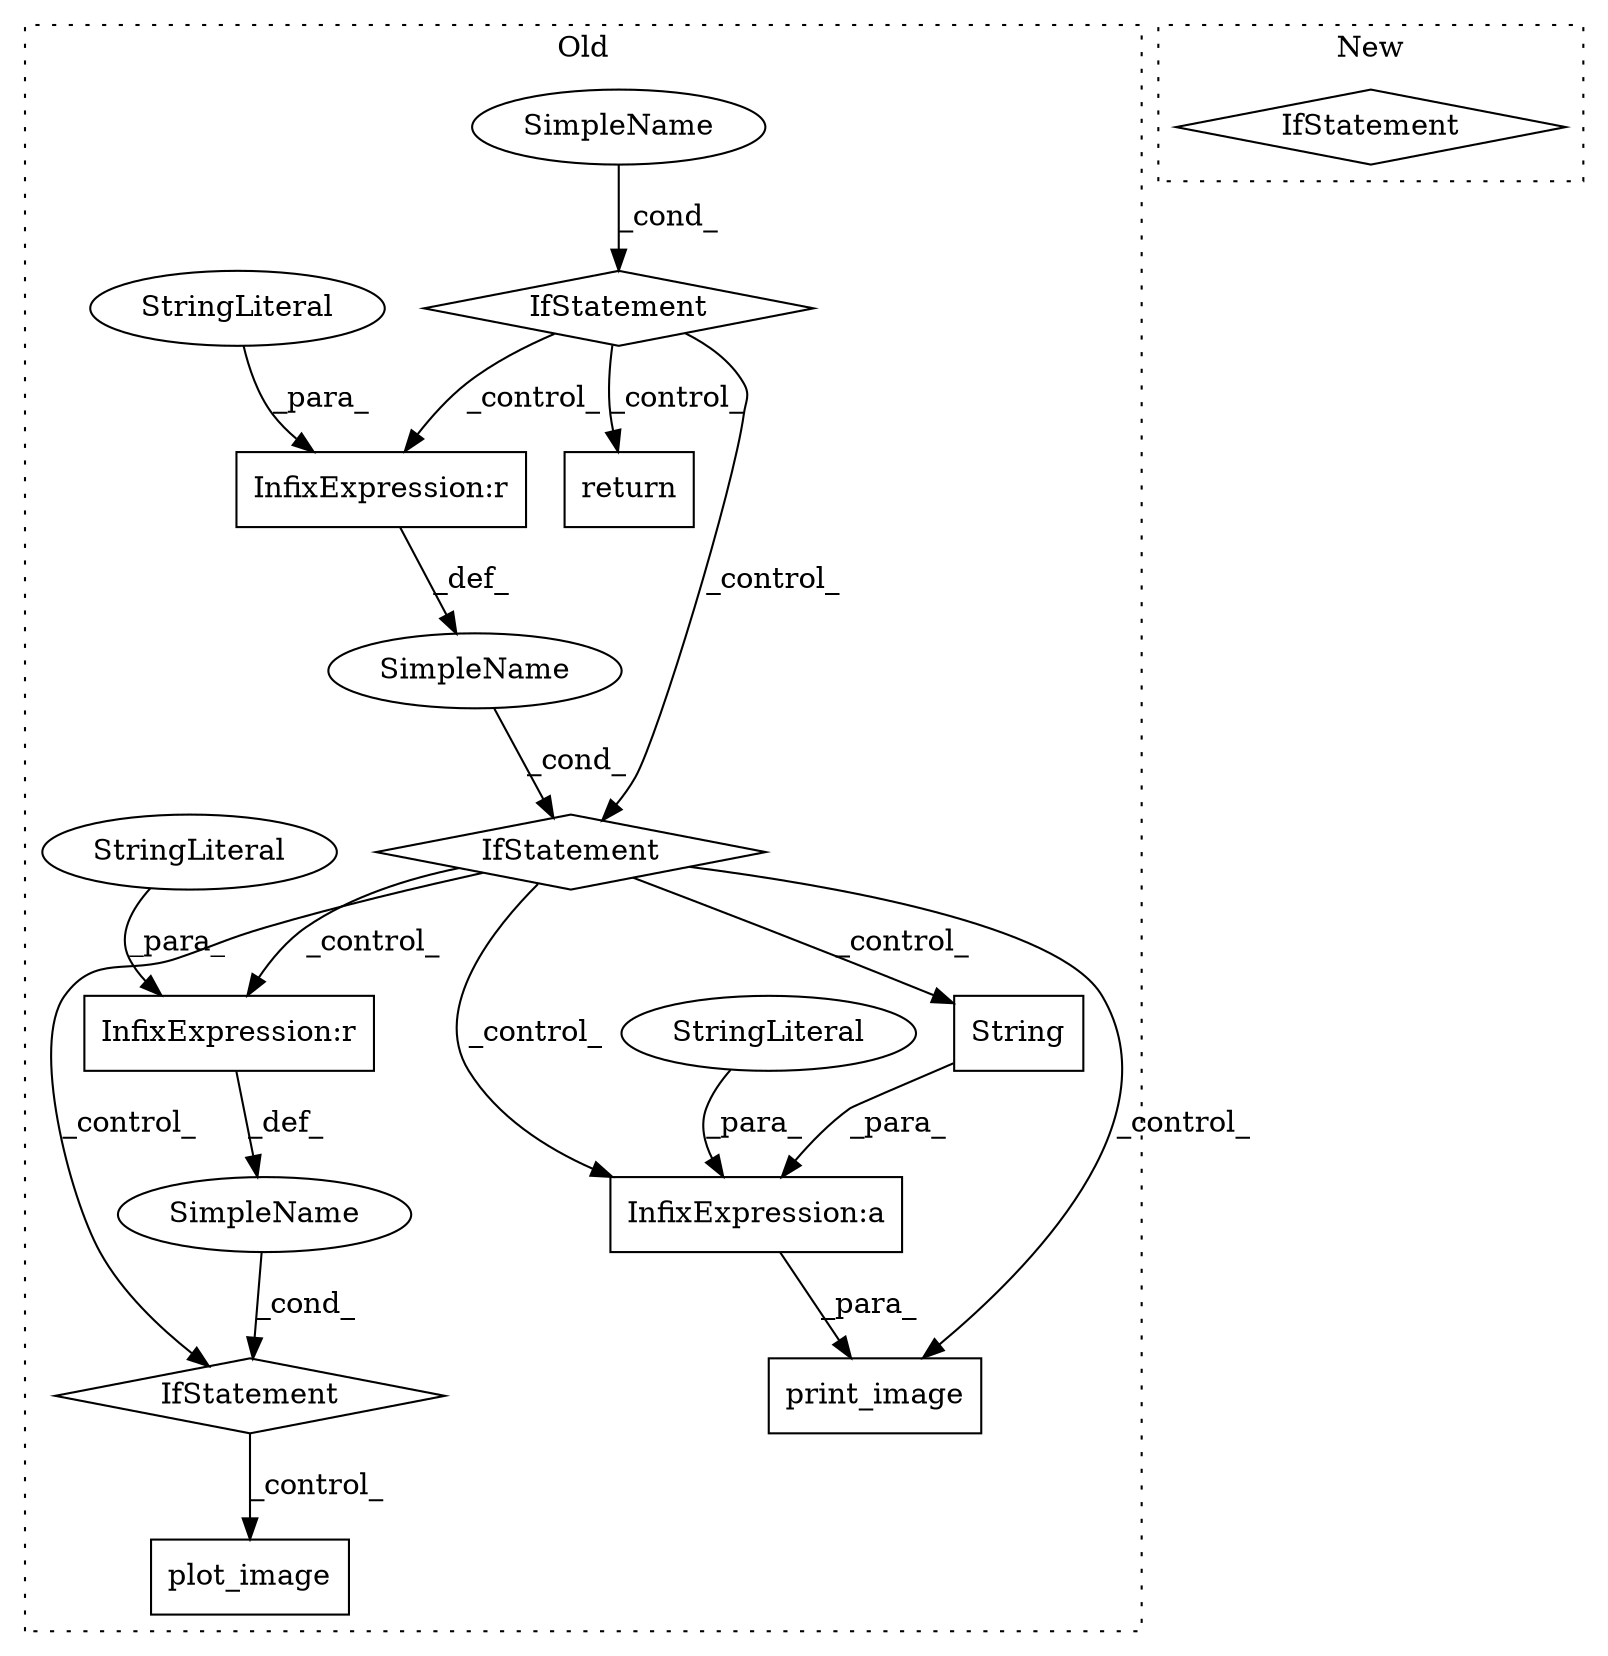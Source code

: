digraph G {
subgraph cluster0 {
1 [label="print_image" a="32" s="410,455" l="12,1" shape="box"];
3 [label="String" a="32" s="424,437" l="7,1" shape="box"];
4 [label="IfStatement" a="25" s="350,368" l="4,2" shape="diamond"];
5 [label="InfixExpression:a" a="27" s="438" l="3" shape="box"];
6 [label="SimpleName" a="42" s="" l="" shape="ellipse"];
7 [label="StringLiteral" a="45" s="441" l="14" shape="ellipse"];
8 [label="IfStatement" a="25" s="478,497" l="4,2" shape="diamond"];
9 [label="SimpleName" a="42" s="" l="" shape="ellipse"];
10 [label="plot_image" a="32" s="509,528" l="11,1" shape="box"];
11 [label="IfStatement" a="25" s="378,398" l="4,2" shape="diamond"];
12 [label="SimpleName" a="42" s="" l="" shape="ellipse"];
13 [label="InfixExpression:r" a="27" s="387" l="4" shape="box"];
14 [label="StringLiteral" a="45" s="391" l="7" shape="ellipse"];
15 [label="InfixExpression:r" a="27" s="487" l="4" shape="box"];
16 [label="StringLiteral" a="45" s="491" l="6" shape="ellipse"];
17 [label="return" a="41" s="1050" l="14" shape="box"];
label = "Old";
style="dotted";
}
subgraph cluster1 {
2 [label="IfStatement" a="25" s="367,395" l="8,2" shape="diamond"];
label = "New";
style="dotted";
}
3 -> 5 [label="_para_"];
4 -> 11 [label="_control_"];
4 -> 17 [label="_control_"];
4 -> 13 [label="_control_"];
5 -> 1 [label="_para_"];
6 -> 4 [label="_cond_"];
7 -> 5 [label="_para_"];
8 -> 10 [label="_control_"];
9 -> 8 [label="_cond_"];
11 -> 15 [label="_control_"];
11 -> 3 [label="_control_"];
11 -> 5 [label="_control_"];
11 -> 1 [label="_control_"];
11 -> 8 [label="_control_"];
12 -> 11 [label="_cond_"];
13 -> 12 [label="_def_"];
14 -> 13 [label="_para_"];
15 -> 9 [label="_def_"];
16 -> 15 [label="_para_"];
}